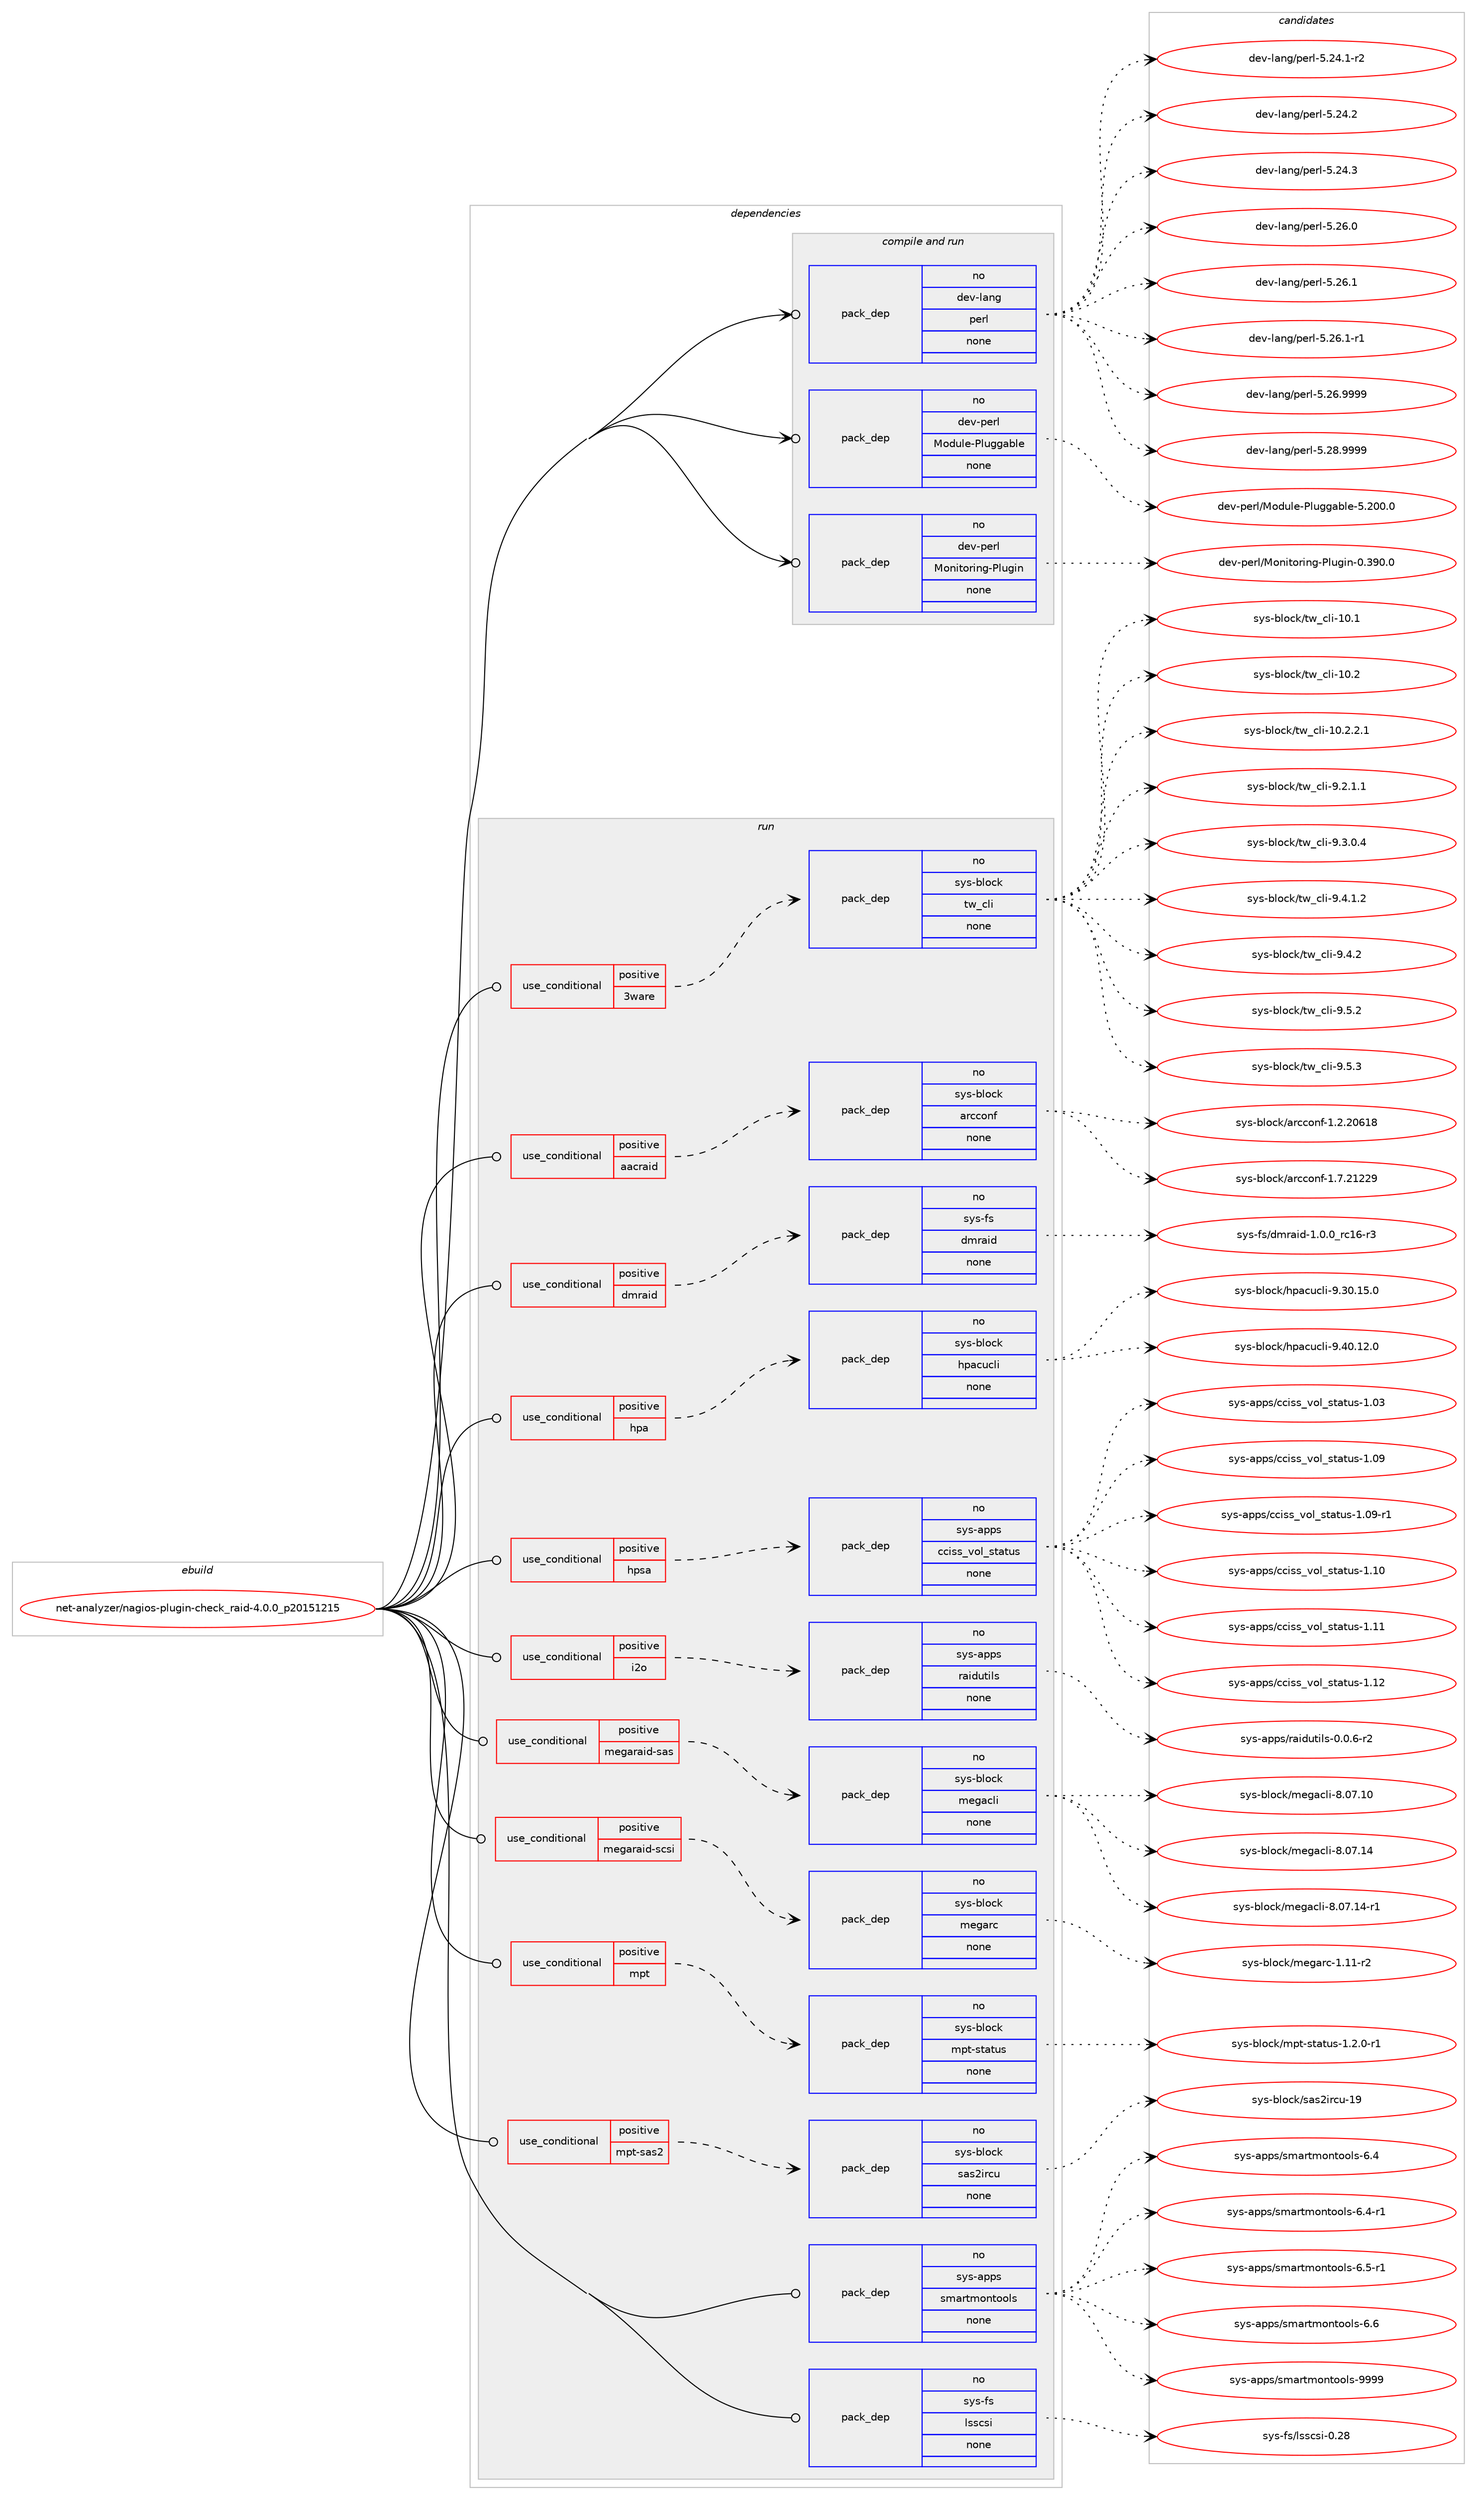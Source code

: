 digraph prolog {

# *************
# Graph options
# *************

newrank=true;
concentrate=true;
compound=true;
graph [rankdir=LR,fontname=Helvetica,fontsize=10,ranksep=1.5];#, ranksep=2.5, nodesep=0.2];
edge  [arrowhead=vee];
node  [fontname=Helvetica,fontsize=10];

# **********
# The ebuild
# **********

subgraph cluster_leftcol {
color=gray;
rank=same;
label=<<i>ebuild</i>>;
id [label="net-analyzer/nagios-plugin-check_raid-4.0.0_p20151215", color=red, width=4, href="../net-analyzer/nagios-plugin-check_raid-4.0.0_p20151215.svg"];
}

# ****************
# The dependencies
# ****************

subgraph cluster_midcol {
color=gray;
label=<<i>dependencies</i>>;
subgraph cluster_compile {
fillcolor="#eeeeee";
style=filled;
label=<<i>compile</i>>;
}
subgraph cluster_compileandrun {
fillcolor="#eeeeee";
style=filled;
label=<<i>compile and run</i>>;
subgraph pack295785 {
dependency401267 [label=<<TABLE BORDER="0" CELLBORDER="1" CELLSPACING="0" CELLPADDING="4" WIDTH="220"><TR><TD ROWSPAN="6" CELLPADDING="30">pack_dep</TD></TR><TR><TD WIDTH="110">no</TD></TR><TR><TD>dev-lang</TD></TR><TR><TD>perl</TD></TR><TR><TD>none</TD></TR><TR><TD></TD></TR></TABLE>>, shape=none, color=blue];
}
id:e -> dependency401267:w [weight=20,style="solid",arrowhead="odotvee"];
subgraph pack295786 {
dependency401268 [label=<<TABLE BORDER="0" CELLBORDER="1" CELLSPACING="0" CELLPADDING="4" WIDTH="220"><TR><TD ROWSPAN="6" CELLPADDING="30">pack_dep</TD></TR><TR><TD WIDTH="110">no</TD></TR><TR><TD>dev-perl</TD></TR><TR><TD>Module-Pluggable</TD></TR><TR><TD>none</TD></TR><TR><TD></TD></TR></TABLE>>, shape=none, color=blue];
}
id:e -> dependency401268:w [weight=20,style="solid",arrowhead="odotvee"];
subgraph pack295787 {
dependency401269 [label=<<TABLE BORDER="0" CELLBORDER="1" CELLSPACING="0" CELLPADDING="4" WIDTH="220"><TR><TD ROWSPAN="6" CELLPADDING="30">pack_dep</TD></TR><TR><TD WIDTH="110">no</TD></TR><TR><TD>dev-perl</TD></TR><TR><TD>Monitoring-Plugin</TD></TR><TR><TD>none</TD></TR><TR><TD></TD></TR></TABLE>>, shape=none, color=blue];
}
id:e -> dependency401269:w [weight=20,style="solid",arrowhead="odotvee"];
}
subgraph cluster_run {
fillcolor="#eeeeee";
style=filled;
label=<<i>run</i>>;
subgraph cond98945 {
dependency401270 [label=<<TABLE BORDER="0" CELLBORDER="1" CELLSPACING="0" CELLPADDING="4"><TR><TD ROWSPAN="3" CELLPADDING="10">use_conditional</TD></TR><TR><TD>positive</TD></TR><TR><TD>3ware</TD></TR></TABLE>>, shape=none, color=red];
subgraph pack295788 {
dependency401271 [label=<<TABLE BORDER="0" CELLBORDER="1" CELLSPACING="0" CELLPADDING="4" WIDTH="220"><TR><TD ROWSPAN="6" CELLPADDING="30">pack_dep</TD></TR><TR><TD WIDTH="110">no</TD></TR><TR><TD>sys-block</TD></TR><TR><TD>tw_cli</TD></TR><TR><TD>none</TD></TR><TR><TD></TD></TR></TABLE>>, shape=none, color=blue];
}
dependency401270:e -> dependency401271:w [weight=20,style="dashed",arrowhead="vee"];
}
id:e -> dependency401270:w [weight=20,style="solid",arrowhead="odot"];
subgraph cond98946 {
dependency401272 [label=<<TABLE BORDER="0" CELLBORDER="1" CELLSPACING="0" CELLPADDING="4"><TR><TD ROWSPAN="3" CELLPADDING="10">use_conditional</TD></TR><TR><TD>positive</TD></TR><TR><TD>aacraid</TD></TR></TABLE>>, shape=none, color=red];
subgraph pack295789 {
dependency401273 [label=<<TABLE BORDER="0" CELLBORDER="1" CELLSPACING="0" CELLPADDING="4" WIDTH="220"><TR><TD ROWSPAN="6" CELLPADDING="30">pack_dep</TD></TR><TR><TD WIDTH="110">no</TD></TR><TR><TD>sys-block</TD></TR><TR><TD>arcconf</TD></TR><TR><TD>none</TD></TR><TR><TD></TD></TR></TABLE>>, shape=none, color=blue];
}
dependency401272:e -> dependency401273:w [weight=20,style="dashed",arrowhead="vee"];
}
id:e -> dependency401272:w [weight=20,style="solid",arrowhead="odot"];
subgraph cond98947 {
dependency401274 [label=<<TABLE BORDER="0" CELLBORDER="1" CELLSPACING="0" CELLPADDING="4"><TR><TD ROWSPAN="3" CELLPADDING="10">use_conditional</TD></TR><TR><TD>positive</TD></TR><TR><TD>dmraid</TD></TR></TABLE>>, shape=none, color=red];
subgraph pack295790 {
dependency401275 [label=<<TABLE BORDER="0" CELLBORDER="1" CELLSPACING="0" CELLPADDING="4" WIDTH="220"><TR><TD ROWSPAN="6" CELLPADDING="30">pack_dep</TD></TR><TR><TD WIDTH="110">no</TD></TR><TR><TD>sys-fs</TD></TR><TR><TD>dmraid</TD></TR><TR><TD>none</TD></TR><TR><TD></TD></TR></TABLE>>, shape=none, color=blue];
}
dependency401274:e -> dependency401275:w [weight=20,style="dashed",arrowhead="vee"];
}
id:e -> dependency401274:w [weight=20,style="solid",arrowhead="odot"];
subgraph cond98948 {
dependency401276 [label=<<TABLE BORDER="0" CELLBORDER="1" CELLSPACING="0" CELLPADDING="4"><TR><TD ROWSPAN="3" CELLPADDING="10">use_conditional</TD></TR><TR><TD>positive</TD></TR><TR><TD>hpa</TD></TR></TABLE>>, shape=none, color=red];
subgraph pack295791 {
dependency401277 [label=<<TABLE BORDER="0" CELLBORDER="1" CELLSPACING="0" CELLPADDING="4" WIDTH="220"><TR><TD ROWSPAN="6" CELLPADDING="30">pack_dep</TD></TR><TR><TD WIDTH="110">no</TD></TR><TR><TD>sys-block</TD></TR><TR><TD>hpacucli</TD></TR><TR><TD>none</TD></TR><TR><TD></TD></TR></TABLE>>, shape=none, color=blue];
}
dependency401276:e -> dependency401277:w [weight=20,style="dashed",arrowhead="vee"];
}
id:e -> dependency401276:w [weight=20,style="solid",arrowhead="odot"];
subgraph cond98949 {
dependency401278 [label=<<TABLE BORDER="0" CELLBORDER="1" CELLSPACING="0" CELLPADDING="4"><TR><TD ROWSPAN="3" CELLPADDING="10">use_conditional</TD></TR><TR><TD>positive</TD></TR><TR><TD>hpsa</TD></TR></TABLE>>, shape=none, color=red];
subgraph pack295792 {
dependency401279 [label=<<TABLE BORDER="0" CELLBORDER="1" CELLSPACING="0" CELLPADDING="4" WIDTH="220"><TR><TD ROWSPAN="6" CELLPADDING="30">pack_dep</TD></TR><TR><TD WIDTH="110">no</TD></TR><TR><TD>sys-apps</TD></TR><TR><TD>cciss_vol_status</TD></TR><TR><TD>none</TD></TR><TR><TD></TD></TR></TABLE>>, shape=none, color=blue];
}
dependency401278:e -> dependency401279:w [weight=20,style="dashed",arrowhead="vee"];
}
id:e -> dependency401278:w [weight=20,style="solid",arrowhead="odot"];
subgraph cond98950 {
dependency401280 [label=<<TABLE BORDER="0" CELLBORDER="1" CELLSPACING="0" CELLPADDING="4"><TR><TD ROWSPAN="3" CELLPADDING="10">use_conditional</TD></TR><TR><TD>positive</TD></TR><TR><TD>i2o</TD></TR></TABLE>>, shape=none, color=red];
subgraph pack295793 {
dependency401281 [label=<<TABLE BORDER="0" CELLBORDER="1" CELLSPACING="0" CELLPADDING="4" WIDTH="220"><TR><TD ROWSPAN="6" CELLPADDING="30">pack_dep</TD></TR><TR><TD WIDTH="110">no</TD></TR><TR><TD>sys-apps</TD></TR><TR><TD>raidutils</TD></TR><TR><TD>none</TD></TR><TR><TD></TD></TR></TABLE>>, shape=none, color=blue];
}
dependency401280:e -> dependency401281:w [weight=20,style="dashed",arrowhead="vee"];
}
id:e -> dependency401280:w [weight=20,style="solid",arrowhead="odot"];
subgraph cond98951 {
dependency401282 [label=<<TABLE BORDER="0" CELLBORDER="1" CELLSPACING="0" CELLPADDING="4"><TR><TD ROWSPAN="3" CELLPADDING="10">use_conditional</TD></TR><TR><TD>positive</TD></TR><TR><TD>megaraid-sas</TD></TR></TABLE>>, shape=none, color=red];
subgraph pack295794 {
dependency401283 [label=<<TABLE BORDER="0" CELLBORDER="1" CELLSPACING="0" CELLPADDING="4" WIDTH="220"><TR><TD ROWSPAN="6" CELLPADDING="30">pack_dep</TD></TR><TR><TD WIDTH="110">no</TD></TR><TR><TD>sys-block</TD></TR><TR><TD>megacli</TD></TR><TR><TD>none</TD></TR><TR><TD></TD></TR></TABLE>>, shape=none, color=blue];
}
dependency401282:e -> dependency401283:w [weight=20,style="dashed",arrowhead="vee"];
}
id:e -> dependency401282:w [weight=20,style="solid",arrowhead="odot"];
subgraph cond98952 {
dependency401284 [label=<<TABLE BORDER="0" CELLBORDER="1" CELLSPACING="0" CELLPADDING="4"><TR><TD ROWSPAN="3" CELLPADDING="10">use_conditional</TD></TR><TR><TD>positive</TD></TR><TR><TD>megaraid-scsi</TD></TR></TABLE>>, shape=none, color=red];
subgraph pack295795 {
dependency401285 [label=<<TABLE BORDER="0" CELLBORDER="1" CELLSPACING="0" CELLPADDING="4" WIDTH="220"><TR><TD ROWSPAN="6" CELLPADDING="30">pack_dep</TD></TR><TR><TD WIDTH="110">no</TD></TR><TR><TD>sys-block</TD></TR><TR><TD>megarc</TD></TR><TR><TD>none</TD></TR><TR><TD></TD></TR></TABLE>>, shape=none, color=blue];
}
dependency401284:e -> dependency401285:w [weight=20,style="dashed",arrowhead="vee"];
}
id:e -> dependency401284:w [weight=20,style="solid",arrowhead="odot"];
subgraph cond98953 {
dependency401286 [label=<<TABLE BORDER="0" CELLBORDER="1" CELLSPACING="0" CELLPADDING="4"><TR><TD ROWSPAN="3" CELLPADDING="10">use_conditional</TD></TR><TR><TD>positive</TD></TR><TR><TD>mpt</TD></TR></TABLE>>, shape=none, color=red];
subgraph pack295796 {
dependency401287 [label=<<TABLE BORDER="0" CELLBORDER="1" CELLSPACING="0" CELLPADDING="4" WIDTH="220"><TR><TD ROWSPAN="6" CELLPADDING="30">pack_dep</TD></TR><TR><TD WIDTH="110">no</TD></TR><TR><TD>sys-block</TD></TR><TR><TD>mpt-status</TD></TR><TR><TD>none</TD></TR><TR><TD></TD></TR></TABLE>>, shape=none, color=blue];
}
dependency401286:e -> dependency401287:w [weight=20,style="dashed",arrowhead="vee"];
}
id:e -> dependency401286:w [weight=20,style="solid",arrowhead="odot"];
subgraph cond98954 {
dependency401288 [label=<<TABLE BORDER="0" CELLBORDER="1" CELLSPACING="0" CELLPADDING="4"><TR><TD ROWSPAN="3" CELLPADDING="10">use_conditional</TD></TR><TR><TD>positive</TD></TR><TR><TD>mpt-sas2</TD></TR></TABLE>>, shape=none, color=red];
subgraph pack295797 {
dependency401289 [label=<<TABLE BORDER="0" CELLBORDER="1" CELLSPACING="0" CELLPADDING="4" WIDTH="220"><TR><TD ROWSPAN="6" CELLPADDING="30">pack_dep</TD></TR><TR><TD WIDTH="110">no</TD></TR><TR><TD>sys-block</TD></TR><TR><TD>sas2ircu</TD></TR><TR><TD>none</TD></TR><TR><TD></TD></TR></TABLE>>, shape=none, color=blue];
}
dependency401288:e -> dependency401289:w [weight=20,style="dashed",arrowhead="vee"];
}
id:e -> dependency401288:w [weight=20,style="solid",arrowhead="odot"];
subgraph pack295798 {
dependency401290 [label=<<TABLE BORDER="0" CELLBORDER="1" CELLSPACING="0" CELLPADDING="4" WIDTH="220"><TR><TD ROWSPAN="6" CELLPADDING="30">pack_dep</TD></TR><TR><TD WIDTH="110">no</TD></TR><TR><TD>sys-apps</TD></TR><TR><TD>smartmontools</TD></TR><TR><TD>none</TD></TR><TR><TD></TD></TR></TABLE>>, shape=none, color=blue];
}
id:e -> dependency401290:w [weight=20,style="solid",arrowhead="odot"];
subgraph pack295799 {
dependency401291 [label=<<TABLE BORDER="0" CELLBORDER="1" CELLSPACING="0" CELLPADDING="4" WIDTH="220"><TR><TD ROWSPAN="6" CELLPADDING="30">pack_dep</TD></TR><TR><TD WIDTH="110">no</TD></TR><TR><TD>sys-fs</TD></TR><TR><TD>lsscsi</TD></TR><TR><TD>none</TD></TR><TR><TD></TD></TR></TABLE>>, shape=none, color=blue];
}
id:e -> dependency401291:w [weight=20,style="solid",arrowhead="odot"];
}
}

# **************
# The candidates
# **************

subgraph cluster_choices {
rank=same;
color=gray;
label=<<i>candidates</i>>;

subgraph choice295785 {
color=black;
nodesep=1;
choice100101118451089711010347112101114108455346505246494511450 [label="dev-lang/perl-5.24.1-r2", color=red, width=4,href="../dev-lang/perl-5.24.1-r2.svg"];
choice10010111845108971101034711210111410845534650524650 [label="dev-lang/perl-5.24.2", color=red, width=4,href="../dev-lang/perl-5.24.2.svg"];
choice10010111845108971101034711210111410845534650524651 [label="dev-lang/perl-5.24.3", color=red, width=4,href="../dev-lang/perl-5.24.3.svg"];
choice10010111845108971101034711210111410845534650544648 [label="dev-lang/perl-5.26.0", color=red, width=4,href="../dev-lang/perl-5.26.0.svg"];
choice10010111845108971101034711210111410845534650544649 [label="dev-lang/perl-5.26.1", color=red, width=4,href="../dev-lang/perl-5.26.1.svg"];
choice100101118451089711010347112101114108455346505446494511449 [label="dev-lang/perl-5.26.1-r1", color=red, width=4,href="../dev-lang/perl-5.26.1-r1.svg"];
choice10010111845108971101034711210111410845534650544657575757 [label="dev-lang/perl-5.26.9999", color=red, width=4,href="../dev-lang/perl-5.26.9999.svg"];
choice10010111845108971101034711210111410845534650564657575757 [label="dev-lang/perl-5.28.9999", color=red, width=4,href="../dev-lang/perl-5.28.9999.svg"];
dependency401267:e -> choice100101118451089711010347112101114108455346505246494511450:w [style=dotted,weight="100"];
dependency401267:e -> choice10010111845108971101034711210111410845534650524650:w [style=dotted,weight="100"];
dependency401267:e -> choice10010111845108971101034711210111410845534650524651:w [style=dotted,weight="100"];
dependency401267:e -> choice10010111845108971101034711210111410845534650544648:w [style=dotted,weight="100"];
dependency401267:e -> choice10010111845108971101034711210111410845534650544649:w [style=dotted,weight="100"];
dependency401267:e -> choice100101118451089711010347112101114108455346505446494511449:w [style=dotted,weight="100"];
dependency401267:e -> choice10010111845108971101034711210111410845534650544657575757:w [style=dotted,weight="100"];
dependency401267:e -> choice10010111845108971101034711210111410845534650564657575757:w [style=dotted,weight="100"];
}
subgraph choice295786 {
color=black;
nodesep=1;
choice100101118451121011141084777111100117108101458010811710310397981081014553465048484648 [label="dev-perl/Module-Pluggable-5.200.0", color=red, width=4,href="../dev-perl/Module-Pluggable-5.200.0.svg"];
dependency401268:e -> choice100101118451121011141084777111100117108101458010811710310397981081014553465048484648:w [style=dotted,weight="100"];
}
subgraph choice295787 {
color=black;
nodesep=1;
choice10010111845112101114108477711111010511611111410511010345801081171031051104548465157484648 [label="dev-perl/Monitoring-Plugin-0.390.0", color=red, width=4,href="../dev-perl/Monitoring-Plugin-0.390.0.svg"];
dependency401269:e -> choice10010111845112101114108477711111010511611111410511010345801081171031051104548465157484648:w [style=dotted,weight="100"];
}
subgraph choice295788 {
color=black;
nodesep=1;
choice1151211154598108111991074711611995991081054549484649 [label="sys-block/tw_cli-10.1", color=red, width=4,href="../sys-block/tw_cli-10.1.svg"];
choice1151211154598108111991074711611995991081054549484650 [label="sys-block/tw_cli-10.2", color=red, width=4,href="../sys-block/tw_cli-10.2.svg"];
choice115121115459810811199107471161199599108105454948465046504649 [label="sys-block/tw_cli-10.2.2.1", color=red, width=4,href="../sys-block/tw_cli-10.2.2.1.svg"];
choice1151211154598108111991074711611995991081054557465046494649 [label="sys-block/tw_cli-9.2.1.1", color=red, width=4,href="../sys-block/tw_cli-9.2.1.1.svg"];
choice1151211154598108111991074711611995991081054557465146484652 [label="sys-block/tw_cli-9.3.0.4", color=red, width=4,href="../sys-block/tw_cli-9.3.0.4.svg"];
choice1151211154598108111991074711611995991081054557465246494650 [label="sys-block/tw_cli-9.4.1.2", color=red, width=4,href="../sys-block/tw_cli-9.4.1.2.svg"];
choice115121115459810811199107471161199599108105455746524650 [label="sys-block/tw_cli-9.4.2", color=red, width=4,href="../sys-block/tw_cli-9.4.2.svg"];
choice115121115459810811199107471161199599108105455746534650 [label="sys-block/tw_cli-9.5.2", color=red, width=4,href="../sys-block/tw_cli-9.5.2.svg"];
choice115121115459810811199107471161199599108105455746534651 [label="sys-block/tw_cli-9.5.3", color=red, width=4,href="../sys-block/tw_cli-9.5.3.svg"];
dependency401271:e -> choice1151211154598108111991074711611995991081054549484649:w [style=dotted,weight="100"];
dependency401271:e -> choice1151211154598108111991074711611995991081054549484650:w [style=dotted,weight="100"];
dependency401271:e -> choice115121115459810811199107471161199599108105454948465046504649:w [style=dotted,weight="100"];
dependency401271:e -> choice1151211154598108111991074711611995991081054557465046494649:w [style=dotted,weight="100"];
dependency401271:e -> choice1151211154598108111991074711611995991081054557465146484652:w [style=dotted,weight="100"];
dependency401271:e -> choice1151211154598108111991074711611995991081054557465246494650:w [style=dotted,weight="100"];
dependency401271:e -> choice115121115459810811199107471161199599108105455746524650:w [style=dotted,weight="100"];
dependency401271:e -> choice115121115459810811199107471161199599108105455746534650:w [style=dotted,weight="100"];
dependency401271:e -> choice115121115459810811199107471161199599108105455746534651:w [style=dotted,weight="100"];
}
subgraph choice295789 {
color=black;
nodesep=1;
choice1151211154598108111991074797114999911111010245494650465048544956 [label="sys-block/arcconf-1.2.20618", color=red, width=4,href="../sys-block/arcconf-1.2.20618.svg"];
choice1151211154598108111991074797114999911111010245494655465049505057 [label="sys-block/arcconf-1.7.21229", color=red, width=4,href="../sys-block/arcconf-1.7.21229.svg"];
dependency401273:e -> choice1151211154598108111991074797114999911111010245494650465048544956:w [style=dotted,weight="100"];
dependency401273:e -> choice1151211154598108111991074797114999911111010245494655465049505057:w [style=dotted,weight="100"];
}
subgraph choice295790 {
color=black;
nodesep=1;
choice115121115451021154710010911497105100454946484648951149949544511451 [label="sys-fs/dmraid-1.0.0_rc16-r3", color=red, width=4,href="../sys-fs/dmraid-1.0.0_rc16-r3.svg"];
dependency401275:e -> choice115121115451021154710010911497105100454946484648951149949544511451:w [style=dotted,weight="100"];
}
subgraph choice295791 {
color=black;
nodesep=1;
choice1151211154598108111991074710411297991179910810545574651484649534648 [label="sys-block/hpacucli-9.30.15.0", color=red, width=4,href="../sys-block/hpacucli-9.30.15.0.svg"];
choice1151211154598108111991074710411297991179910810545574652484649504648 [label="sys-block/hpacucli-9.40.12.0", color=red, width=4,href="../sys-block/hpacucli-9.40.12.0.svg"];
dependency401277:e -> choice1151211154598108111991074710411297991179910810545574651484649534648:w [style=dotted,weight="100"];
dependency401277:e -> choice1151211154598108111991074710411297991179910810545574652484649504648:w [style=dotted,weight="100"];
}
subgraph choice295792 {
color=black;
nodesep=1;
choice11512111545971121121154799991051151159511811110895115116971161171154549464851 [label="sys-apps/cciss_vol_status-1.03", color=red, width=4,href="../sys-apps/cciss_vol_status-1.03.svg"];
choice11512111545971121121154799991051151159511811110895115116971161171154549464857 [label="sys-apps/cciss_vol_status-1.09", color=red, width=4,href="../sys-apps/cciss_vol_status-1.09.svg"];
choice115121115459711211211547999910511511595118111108951151169711611711545494648574511449 [label="sys-apps/cciss_vol_status-1.09-r1", color=red, width=4,href="../sys-apps/cciss_vol_status-1.09-r1.svg"];
choice11512111545971121121154799991051151159511811110895115116971161171154549464948 [label="sys-apps/cciss_vol_status-1.10", color=red, width=4,href="../sys-apps/cciss_vol_status-1.10.svg"];
choice11512111545971121121154799991051151159511811110895115116971161171154549464949 [label="sys-apps/cciss_vol_status-1.11", color=red, width=4,href="../sys-apps/cciss_vol_status-1.11.svg"];
choice11512111545971121121154799991051151159511811110895115116971161171154549464950 [label="sys-apps/cciss_vol_status-1.12", color=red, width=4,href="../sys-apps/cciss_vol_status-1.12.svg"];
dependency401279:e -> choice11512111545971121121154799991051151159511811110895115116971161171154549464851:w [style=dotted,weight="100"];
dependency401279:e -> choice11512111545971121121154799991051151159511811110895115116971161171154549464857:w [style=dotted,weight="100"];
dependency401279:e -> choice115121115459711211211547999910511511595118111108951151169711611711545494648574511449:w [style=dotted,weight="100"];
dependency401279:e -> choice11512111545971121121154799991051151159511811110895115116971161171154549464948:w [style=dotted,weight="100"];
dependency401279:e -> choice11512111545971121121154799991051151159511811110895115116971161171154549464949:w [style=dotted,weight="100"];
dependency401279:e -> choice11512111545971121121154799991051151159511811110895115116971161171154549464950:w [style=dotted,weight="100"];
}
subgraph choice295793 {
color=black;
nodesep=1;
choice115121115459711211211547114971051001171161051081154548464846544511450 [label="sys-apps/raidutils-0.0.6-r2", color=red, width=4,href="../sys-apps/raidutils-0.0.6-r2.svg"];
dependency401281:e -> choice115121115459711211211547114971051001171161051081154548464846544511450:w [style=dotted,weight="100"];
}
subgraph choice295794 {
color=black;
nodesep=1;
choice1151211154598108111991074710910110397991081054556464855464948 [label="sys-block/megacli-8.07.10", color=red, width=4,href="../sys-block/megacli-8.07.10.svg"];
choice1151211154598108111991074710910110397991081054556464855464952 [label="sys-block/megacli-8.07.14", color=red, width=4,href="../sys-block/megacli-8.07.14.svg"];
choice11512111545981081119910747109101103979910810545564648554649524511449 [label="sys-block/megacli-8.07.14-r1", color=red, width=4,href="../sys-block/megacli-8.07.14-r1.svg"];
dependency401283:e -> choice1151211154598108111991074710910110397991081054556464855464948:w [style=dotted,weight="100"];
dependency401283:e -> choice1151211154598108111991074710910110397991081054556464855464952:w [style=dotted,weight="100"];
dependency401283:e -> choice11512111545981081119910747109101103979910810545564648554649524511449:w [style=dotted,weight="100"];
}
subgraph choice295795 {
color=black;
nodesep=1;
choice11512111545981081119910747109101103971149945494649494511450 [label="sys-block/megarc-1.11-r2", color=red, width=4,href="../sys-block/megarc-1.11-r2.svg"];
dependency401285:e -> choice11512111545981081119910747109101103971149945494649494511450:w [style=dotted,weight="100"];
}
subgraph choice295796 {
color=black;
nodesep=1;
choice1151211154598108111991074710911211645115116971161171154549465046484511449 [label="sys-block/mpt-status-1.2.0-r1", color=red, width=4,href="../sys-block/mpt-status-1.2.0-r1.svg"];
dependency401287:e -> choice1151211154598108111991074710911211645115116971161171154549465046484511449:w [style=dotted,weight="100"];
}
subgraph choice295797 {
color=black;
nodesep=1;
choice11512111545981081119910747115971155010511499117454957 [label="sys-block/sas2ircu-19", color=red, width=4,href="../sys-block/sas2ircu-19.svg"];
dependency401289:e -> choice11512111545981081119910747115971155010511499117454957:w [style=dotted,weight="100"];
}
subgraph choice295798 {
color=black;
nodesep=1;
choice1151211154597112112115471151099711411610911111011611111110811545544652 [label="sys-apps/smartmontools-6.4", color=red, width=4,href="../sys-apps/smartmontools-6.4.svg"];
choice11512111545971121121154711510997114116109111110116111111108115455446524511449 [label="sys-apps/smartmontools-6.4-r1", color=red, width=4,href="../sys-apps/smartmontools-6.4-r1.svg"];
choice11512111545971121121154711510997114116109111110116111111108115455446534511449 [label="sys-apps/smartmontools-6.5-r1", color=red, width=4,href="../sys-apps/smartmontools-6.5-r1.svg"];
choice1151211154597112112115471151099711411610911111011611111110811545544654 [label="sys-apps/smartmontools-6.6", color=red, width=4,href="../sys-apps/smartmontools-6.6.svg"];
choice115121115459711211211547115109971141161091111101161111111081154557575757 [label="sys-apps/smartmontools-9999", color=red, width=4,href="../sys-apps/smartmontools-9999.svg"];
dependency401290:e -> choice1151211154597112112115471151099711411610911111011611111110811545544652:w [style=dotted,weight="100"];
dependency401290:e -> choice11512111545971121121154711510997114116109111110116111111108115455446524511449:w [style=dotted,weight="100"];
dependency401290:e -> choice11512111545971121121154711510997114116109111110116111111108115455446534511449:w [style=dotted,weight="100"];
dependency401290:e -> choice1151211154597112112115471151099711411610911111011611111110811545544654:w [style=dotted,weight="100"];
dependency401290:e -> choice115121115459711211211547115109971141161091111101161111111081154557575757:w [style=dotted,weight="100"];
}
subgraph choice295799 {
color=black;
nodesep=1;
choice1151211154510211547108115115991151054548465056 [label="sys-fs/lsscsi-0.28", color=red, width=4,href="../sys-fs/lsscsi-0.28.svg"];
dependency401291:e -> choice1151211154510211547108115115991151054548465056:w [style=dotted,weight="100"];
}
}

}
